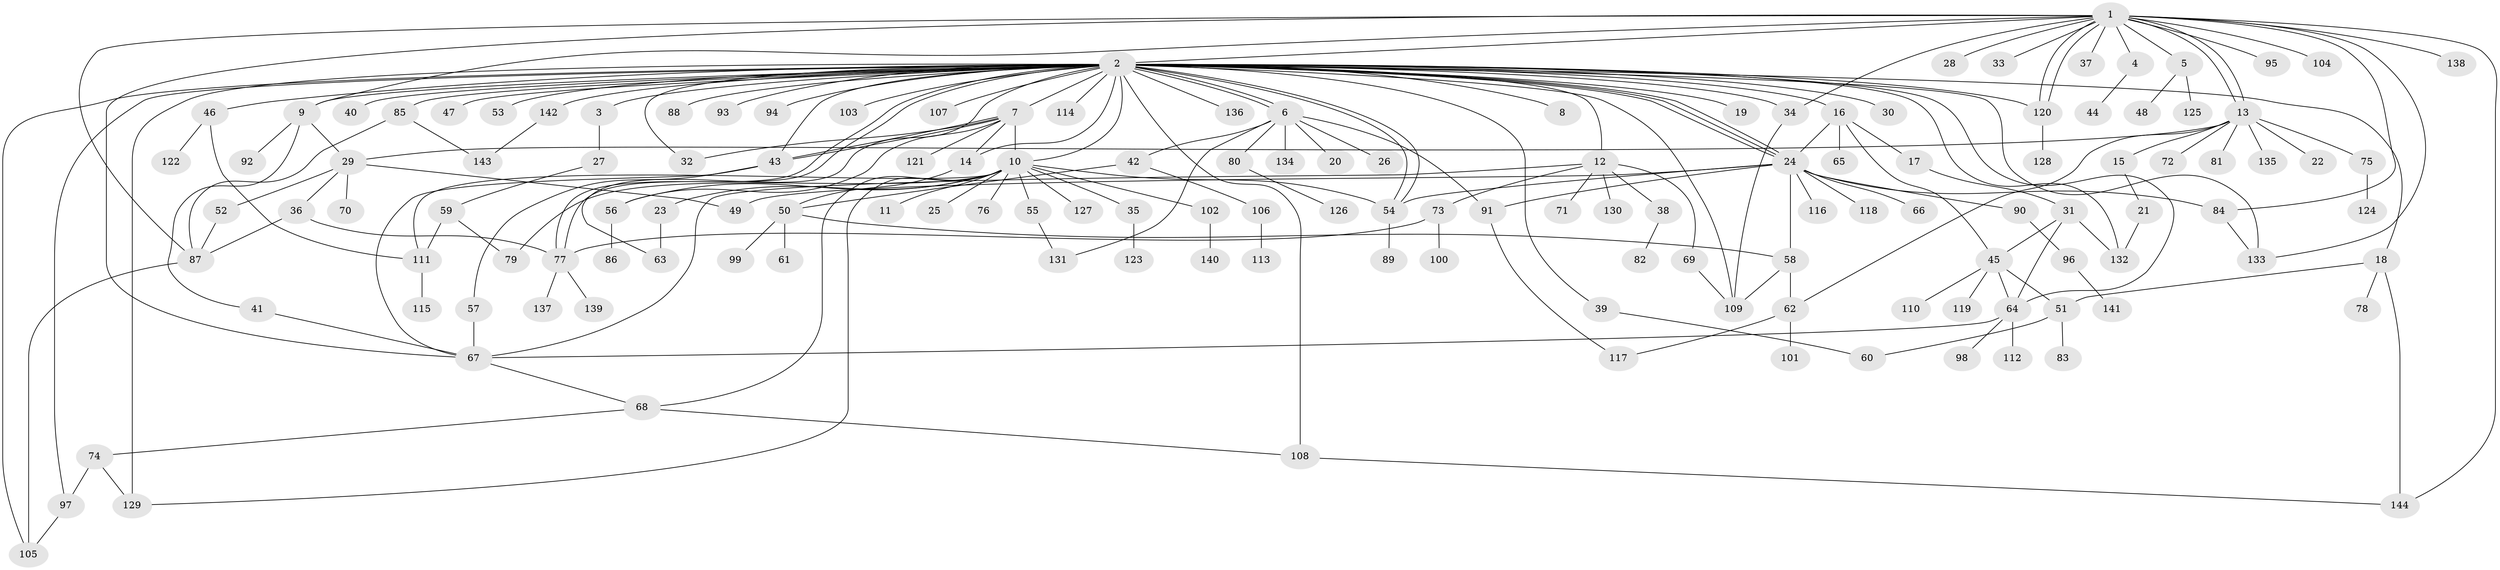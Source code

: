 // Generated by graph-tools (version 1.1) at 2025/11/02/27/25 16:11:10]
// undirected, 144 vertices, 207 edges
graph export_dot {
graph [start="1"]
  node [color=gray90,style=filled];
  1;
  2;
  3;
  4;
  5;
  6;
  7;
  8;
  9;
  10;
  11;
  12;
  13;
  14;
  15;
  16;
  17;
  18;
  19;
  20;
  21;
  22;
  23;
  24;
  25;
  26;
  27;
  28;
  29;
  30;
  31;
  32;
  33;
  34;
  35;
  36;
  37;
  38;
  39;
  40;
  41;
  42;
  43;
  44;
  45;
  46;
  47;
  48;
  49;
  50;
  51;
  52;
  53;
  54;
  55;
  56;
  57;
  58;
  59;
  60;
  61;
  62;
  63;
  64;
  65;
  66;
  67;
  68;
  69;
  70;
  71;
  72;
  73;
  74;
  75;
  76;
  77;
  78;
  79;
  80;
  81;
  82;
  83;
  84;
  85;
  86;
  87;
  88;
  89;
  90;
  91;
  92;
  93;
  94;
  95;
  96;
  97;
  98;
  99;
  100;
  101;
  102;
  103;
  104;
  105;
  106;
  107;
  108;
  109;
  110;
  111;
  112;
  113;
  114;
  115;
  116;
  117;
  118;
  119;
  120;
  121;
  122;
  123;
  124;
  125;
  126;
  127;
  128;
  129;
  130;
  131;
  132;
  133;
  134;
  135;
  136;
  137;
  138;
  139;
  140;
  141;
  142;
  143;
  144;
  1 -- 2;
  1 -- 4;
  1 -- 5;
  1 -- 9;
  1 -- 13;
  1 -- 13;
  1 -- 28;
  1 -- 33;
  1 -- 34;
  1 -- 37;
  1 -- 67;
  1 -- 84;
  1 -- 87;
  1 -- 95;
  1 -- 104;
  1 -- 120;
  1 -- 120;
  1 -- 133;
  1 -- 138;
  1 -- 144;
  2 -- 3;
  2 -- 6;
  2 -- 6;
  2 -- 7;
  2 -- 8;
  2 -- 9;
  2 -- 10;
  2 -- 12;
  2 -- 14;
  2 -- 16;
  2 -- 18;
  2 -- 19;
  2 -- 24;
  2 -- 24;
  2 -- 24;
  2 -- 30;
  2 -- 32;
  2 -- 34;
  2 -- 39;
  2 -- 40;
  2 -- 43;
  2 -- 46;
  2 -- 47;
  2 -- 53;
  2 -- 54;
  2 -- 54;
  2 -- 63;
  2 -- 64;
  2 -- 77;
  2 -- 77;
  2 -- 85;
  2 -- 88;
  2 -- 93;
  2 -- 94;
  2 -- 97;
  2 -- 103;
  2 -- 105;
  2 -- 107;
  2 -- 108;
  2 -- 109;
  2 -- 114;
  2 -- 120;
  2 -- 129;
  2 -- 132;
  2 -- 133;
  2 -- 136;
  2 -- 142;
  3 -- 27;
  4 -- 44;
  5 -- 48;
  5 -- 125;
  6 -- 20;
  6 -- 26;
  6 -- 42;
  6 -- 80;
  6 -- 91;
  6 -- 131;
  6 -- 134;
  7 -- 10;
  7 -- 14;
  7 -- 32;
  7 -- 43;
  7 -- 43;
  7 -- 56;
  7 -- 121;
  9 -- 29;
  9 -- 41;
  9 -- 92;
  10 -- 11;
  10 -- 23;
  10 -- 25;
  10 -- 35;
  10 -- 54;
  10 -- 55;
  10 -- 56;
  10 -- 68;
  10 -- 76;
  10 -- 79;
  10 -- 102;
  10 -- 111;
  10 -- 127;
  10 -- 129;
  12 -- 38;
  12 -- 67;
  12 -- 69;
  12 -- 71;
  12 -- 73;
  12 -- 130;
  13 -- 15;
  13 -- 22;
  13 -- 29;
  13 -- 62;
  13 -- 72;
  13 -- 75;
  13 -- 81;
  13 -- 135;
  14 -- 50;
  15 -- 21;
  16 -- 17;
  16 -- 24;
  16 -- 45;
  16 -- 65;
  17 -- 31;
  18 -- 51;
  18 -- 78;
  18 -- 144;
  21 -- 132;
  23 -- 63;
  24 -- 49;
  24 -- 54;
  24 -- 58;
  24 -- 66;
  24 -- 84;
  24 -- 90;
  24 -- 91;
  24 -- 116;
  24 -- 118;
  27 -- 59;
  29 -- 36;
  29 -- 49;
  29 -- 52;
  29 -- 70;
  31 -- 45;
  31 -- 64;
  31 -- 132;
  34 -- 109;
  35 -- 123;
  36 -- 77;
  36 -- 87;
  38 -- 82;
  39 -- 60;
  41 -- 67;
  42 -- 50;
  42 -- 106;
  43 -- 57;
  43 -- 67;
  45 -- 51;
  45 -- 64;
  45 -- 110;
  45 -- 119;
  46 -- 111;
  46 -- 122;
  50 -- 58;
  50 -- 61;
  50 -- 99;
  51 -- 60;
  51 -- 83;
  52 -- 87;
  54 -- 89;
  55 -- 131;
  56 -- 86;
  57 -- 67;
  58 -- 62;
  58 -- 109;
  59 -- 79;
  59 -- 111;
  62 -- 101;
  62 -- 117;
  64 -- 67;
  64 -- 98;
  64 -- 112;
  67 -- 68;
  68 -- 74;
  68 -- 108;
  69 -- 109;
  73 -- 77;
  73 -- 100;
  74 -- 97;
  74 -- 129;
  75 -- 124;
  77 -- 137;
  77 -- 139;
  80 -- 126;
  84 -- 133;
  85 -- 87;
  85 -- 143;
  87 -- 105;
  90 -- 96;
  91 -- 117;
  96 -- 141;
  97 -- 105;
  102 -- 140;
  106 -- 113;
  108 -- 144;
  111 -- 115;
  120 -- 128;
  142 -- 143;
}
